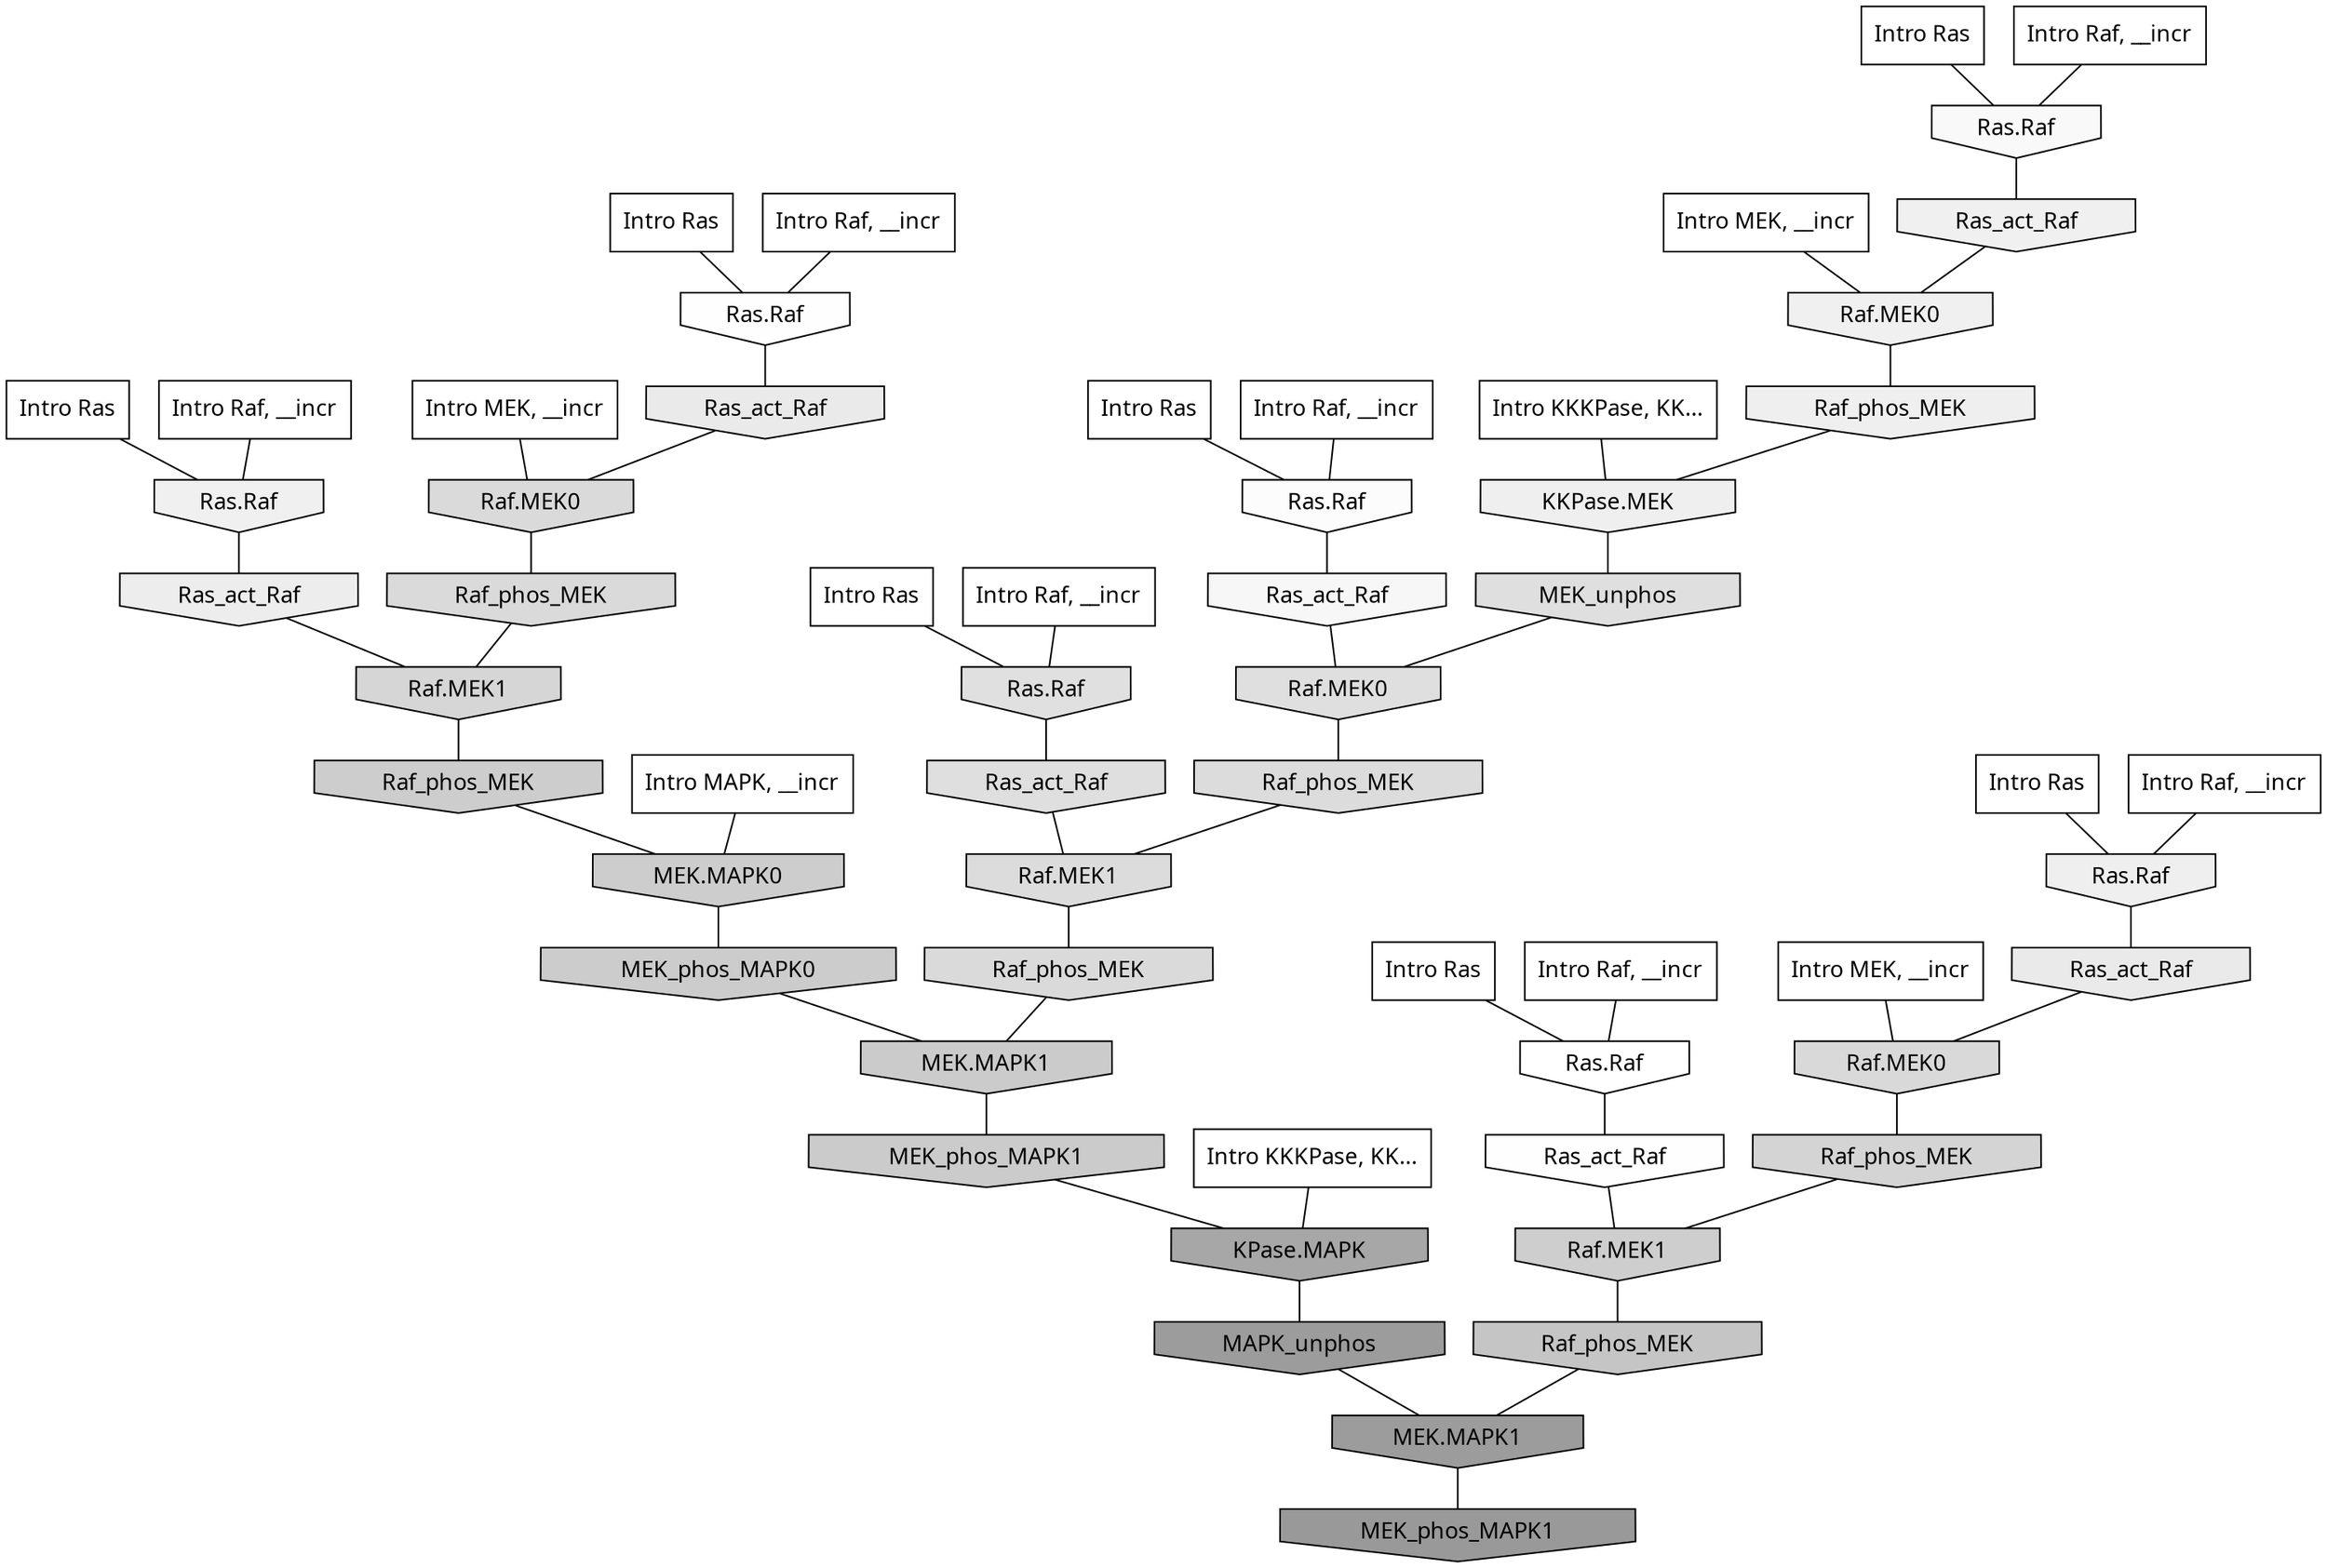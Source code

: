 digraph G{
  rankdir="TB";
  ranksep=0.30;
  node [fontname="CMU Serif"];
  edge [fontname="CMU Serif"];
  
  4 [label="Intro Ras", shape=rectangle, style=filled, fillcolor="0.000 0.000 1.000"]
  
  7 [label="Intro Ras", shape=rectangle, style=filled, fillcolor="0.000 0.000 1.000"]
  
  24 [label="Intro Ras", shape=rectangle, style=filled, fillcolor="0.000 0.000 1.000"]
  
  26 [label="Intro Ras", shape=rectangle, style=filled, fillcolor="0.000 0.000 1.000"]
  
  32 [label="Intro Ras", shape=rectangle, style=filled, fillcolor="0.000 0.000 1.000"]
  
  45 [label="Intro Ras", shape=rectangle, style=filled, fillcolor="0.000 0.000 1.000"]
  
  48 [label="Intro Ras", shape=rectangle, style=filled, fillcolor="0.000 0.000 1.000"]
  
  132 [label="Intro Raf, __incr", shape=rectangle, style=filled, fillcolor="0.000 0.000 1.000"]
  
  206 [label="Intro Raf, __incr", shape=rectangle, style=filled, fillcolor="0.000 0.000 1.000"]
  
  360 [label="Intro Raf, __incr", shape=rectangle, style=filled, fillcolor="0.000 0.000 1.000"]
  
  684 [label="Intro Raf, __incr", shape=rectangle, style=filled, fillcolor="0.000 0.000 1.000"]
  
  901 [label="Intro Raf, __incr", shape=rectangle, style=filled, fillcolor="0.000 0.000 1.000"]
  
  943 [label="Intro Raf, __incr", shape=rectangle, style=filled, fillcolor="0.000 0.000 1.000"]
  
  994 [label="Intro Raf, __incr", shape=rectangle, style=filled, fillcolor="0.000 0.000 1.000"]
  
  1281 [label="Intro MEK, __incr", shape=rectangle, style=filled, fillcolor="0.000 0.000 1.000"]
  
  1552 [label="Intro MEK, __incr", shape=rectangle, style=filled, fillcolor="0.000 0.000 1.000"]
  
  1753 [label="Intro MEK, __incr", shape=rectangle, style=filled, fillcolor="0.000 0.000 1.000"]
  
  2777 [label="Intro MAPK, __incr", shape=rectangle, style=filled, fillcolor="0.000 0.000 1.000"]
  
  3150 [label="Intro KKKPase, KK...", shape=rectangle, style=filled, fillcolor="0.000 0.000 1.000"]
  
  3151 [label="Intro KKKPase, KK...", shape=rectangle, style=filled, fillcolor="0.000 0.000 1.000"]
  
  3285 [label="Ras.Raf", shape=invhouse, style=filled, fillcolor="0.000 0.000 1.000"]
  
  3396 [label="Ras_act_Raf", shape=invhouse, style=filled, fillcolor="0.000 0.000 0.993"]
  
  3402 [label="Ras.Raf", shape=invhouse, style=filled, fillcolor="0.000 0.000 0.993"]
  
  3434 [label="Ras.Raf", shape=invhouse, style=filled, fillcolor="0.000 0.000 0.988"]
  
  3616 [label="Ras.Raf", shape=invhouse, style=filled, fillcolor="0.000 0.000 0.976"]
  
  3836 [label="Ras_act_Raf", shape=invhouse, style=filled, fillcolor="0.000 0.000 0.965"]
  
  4497 [label="Ras.Raf", shape=invhouse, style=filled, fillcolor="0.000 0.000 0.941"]
  
  4565 [label="Ras_act_Raf", shape=invhouse, style=filled, fillcolor="0.000 0.000 0.938"]
  
  4568 [label="Raf.MEK0", shape=invhouse, style=filled, fillcolor="0.000 0.000 0.938"]
  
  4612 [label="Ras.Raf", shape=invhouse, style=filled, fillcolor="0.000 0.000 0.937"]
  
  4641 [label="Raf_phos_MEK", shape=invhouse, style=filled, fillcolor="0.000 0.000 0.936"]
  
  4649 [label="KKPase.MEK", shape=invhouse, style=filled, fillcolor="0.000 0.000 0.936"]
  
  4935 [label="Ras_act_Raf", shape=invhouse, style=filled, fillcolor="0.000 0.000 0.926"]
  
  5218 [label="Ras_act_Raf", shape=invhouse, style=filled, fillcolor="0.000 0.000 0.917"]
  
  5235 [label="Ras_act_Raf", shape=invhouse, style=filled, fillcolor="0.000 0.000 0.917"]
  
  6755 [label="Ras.Raf", shape=invhouse, style=filled, fillcolor="0.000 0.000 0.876"]
  
  6846 [label="MEK_unphos", shape=invhouse, style=filled, fillcolor="0.000 0.000 0.874"]
  
  6853 [label="Raf.MEK0", shape=invhouse, style=filled, fillcolor="0.000 0.000 0.874"]
  
  6894 [label="Ras_act_Raf", shape=invhouse, style=filled, fillcolor="0.000 0.000 0.873"]
  
  7502 [label="Raf_phos_MEK", shape=invhouse, style=filled, fillcolor="0.000 0.000 0.863"]
  
  7606 [label="Raf.MEK1", shape=invhouse, style=filled, fillcolor="0.000 0.000 0.861"]
  
  7958 [label="Raf.MEK0", shape=invhouse, style=filled, fillcolor="0.000 0.000 0.855"]
  
  8073 [label="Raf_phos_MEK", shape=invhouse, style=filled, fillcolor="0.000 0.000 0.853"]
  
  8160 [label="Raf_phos_MEK", shape=invhouse, style=filled, fillcolor="0.000 0.000 0.852"]
  
  8284 [label="Raf.MEK0", shape=invhouse, style=filled, fillcolor="0.000 0.000 0.850"]
  
  9162 [label="Raf.MEK1", shape=invhouse, style=filled, fillcolor="0.000 0.000 0.836"]
  
  9541 [label="Raf_phos_MEK", shape=invhouse, style=filled, fillcolor="0.000 0.000 0.831"]
  
  11864 [label="Raf.MEK1", shape=invhouse, style=filled, fillcolor="0.000 0.000 0.806"]
  
  12296 [label="Raf_phos_MEK", shape=invhouse, style=filled, fillcolor="0.000 0.000 0.802"]
  
  12298 [label="MEK.MAPK0", shape=invhouse, style=filled, fillcolor="0.000 0.000 0.802"]
  
  12512 [label="MEK_phos_MAPK0", shape=invhouse, style=filled, fillcolor="0.000 0.000 0.800"]
  
  13152 [label="MEK.MAPK1", shape=invhouse, style=filled, fillcolor="0.000 0.000 0.795"]
  
  13322 [label="MEK_phos_MAPK1", shape=invhouse, style=filled, fillcolor="0.000 0.000 0.793"]
  
  15858 [label="Raf_phos_MEK", shape=invhouse, style=filled, fillcolor="0.000 0.000 0.772"]
  
  20945 [label="KPase.MAPK", shape=invhouse, style=filled, fillcolor="0.000 0.000 0.656"]
  
  22165 [label="MAPK_unphos", shape=invhouse, style=filled, fillcolor="0.000 0.000 0.612"]
  
  22166 [label="MEK.MAPK1", shape=invhouse, style=filled, fillcolor="0.000 0.000 0.612"]
  
  22509 [label="MEK_phos_MAPK1", shape=invhouse, style=filled, fillcolor="0.000 0.000 0.600"]
  
  
  22166 -> 22509 [dir=none, color="0.000 0.000 0.000"] 
  22165 -> 22166 [dir=none, color="0.000 0.000 0.000"] 
  20945 -> 22165 [dir=none, color="0.000 0.000 0.000"] 
  15858 -> 22166 [dir=none, color="0.000 0.000 0.000"] 
  13322 -> 20945 [dir=none, color="0.000 0.000 0.000"] 
  13152 -> 13322 [dir=none, color="0.000 0.000 0.000"] 
  12512 -> 13152 [dir=none, color="0.000 0.000 0.000"] 
  12298 -> 12512 [dir=none, color="0.000 0.000 0.000"] 
  12296 -> 12298 [dir=none, color="0.000 0.000 0.000"] 
  11864 -> 15858 [dir=none, color="0.000 0.000 0.000"] 
  9541 -> 11864 [dir=none, color="0.000 0.000 0.000"] 
  9162 -> 12296 [dir=none, color="0.000 0.000 0.000"] 
  8284 -> 9541 [dir=none, color="0.000 0.000 0.000"] 
  8160 -> 13152 [dir=none, color="0.000 0.000 0.000"] 
  8073 -> 9162 [dir=none, color="0.000 0.000 0.000"] 
  7958 -> 8073 [dir=none, color="0.000 0.000 0.000"] 
  7606 -> 8160 [dir=none, color="0.000 0.000 0.000"] 
  7502 -> 7606 [dir=none, color="0.000 0.000 0.000"] 
  6894 -> 7606 [dir=none, color="0.000 0.000 0.000"] 
  6853 -> 7502 [dir=none, color="0.000 0.000 0.000"] 
  6846 -> 6853 [dir=none, color="0.000 0.000 0.000"] 
  6755 -> 6894 [dir=none, color="0.000 0.000 0.000"] 
  5235 -> 7958 [dir=none, color="0.000 0.000 0.000"] 
  5218 -> 8284 [dir=none, color="0.000 0.000 0.000"] 
  4935 -> 9162 [dir=none, color="0.000 0.000 0.000"] 
  4649 -> 6846 [dir=none, color="0.000 0.000 0.000"] 
  4641 -> 4649 [dir=none, color="0.000 0.000 0.000"] 
  4612 -> 5218 [dir=none, color="0.000 0.000 0.000"] 
  4568 -> 4641 [dir=none, color="0.000 0.000 0.000"] 
  4565 -> 4568 [dir=none, color="0.000 0.000 0.000"] 
  4497 -> 4935 [dir=none, color="0.000 0.000 0.000"] 
  3836 -> 6853 [dir=none, color="0.000 0.000 0.000"] 
  3616 -> 4565 [dir=none, color="0.000 0.000 0.000"] 
  3434 -> 3836 [dir=none, color="0.000 0.000 0.000"] 
  3402 -> 5235 [dir=none, color="0.000 0.000 0.000"] 
  3396 -> 11864 [dir=none, color="0.000 0.000 0.000"] 
  3285 -> 3396 [dir=none, color="0.000 0.000 0.000"] 
  3151 -> 4649 [dir=none, color="0.000 0.000 0.000"] 
  3150 -> 20945 [dir=none, color="0.000 0.000 0.000"] 
  2777 -> 12298 [dir=none, color="0.000 0.000 0.000"] 
  1753 -> 4568 [dir=none, color="0.000 0.000 0.000"] 
  1552 -> 7958 [dir=none, color="0.000 0.000 0.000"] 
  1281 -> 8284 [dir=none, color="0.000 0.000 0.000"] 
  994 -> 3616 [dir=none, color="0.000 0.000 0.000"] 
  943 -> 6755 [dir=none, color="0.000 0.000 0.000"] 
  901 -> 3402 [dir=none, color="0.000 0.000 0.000"] 
  684 -> 4612 [dir=none, color="0.000 0.000 0.000"] 
  360 -> 3285 [dir=none, color="0.000 0.000 0.000"] 
  206 -> 3434 [dir=none, color="0.000 0.000 0.000"] 
  132 -> 4497 [dir=none, color="0.000 0.000 0.000"] 
  48 -> 3402 [dir=none, color="0.000 0.000 0.000"] 
  45 -> 6755 [dir=none, color="0.000 0.000 0.000"] 
  32 -> 3285 [dir=none, color="0.000 0.000 0.000"] 
  26 -> 3434 [dir=none, color="0.000 0.000 0.000"] 
  24 -> 4612 [dir=none, color="0.000 0.000 0.000"] 
  7 -> 3616 [dir=none, color="0.000 0.000 0.000"] 
  4 -> 4497 [dir=none, color="0.000 0.000 0.000"] 
  
  }
